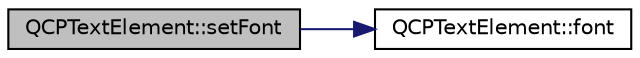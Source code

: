 digraph "QCPTextElement::setFont"
{
 // LATEX_PDF_SIZE
  edge [fontname="Helvetica",fontsize="10",labelfontname="Helvetica",labelfontsize="10"];
  node [fontname="Helvetica",fontsize="10",shape=record];
  rankdir="LR";
  Node1 [label="QCPTextElement::setFont",height=0.2,width=0.4,color="black", fillcolor="grey75", style="filled", fontcolor="black",tooltip=" "];
  Node1 -> Node2 [color="midnightblue",fontsize="10",style="solid",fontname="Helvetica"];
  Node2 [label="QCPTextElement::font",height=0.2,width=0.4,color="black", fillcolor="white", style="filled",URL="$classQCPTextElement.html#a9247189a1c2b2bf5604645a7396b2ddc",tooltip=" "];
}
